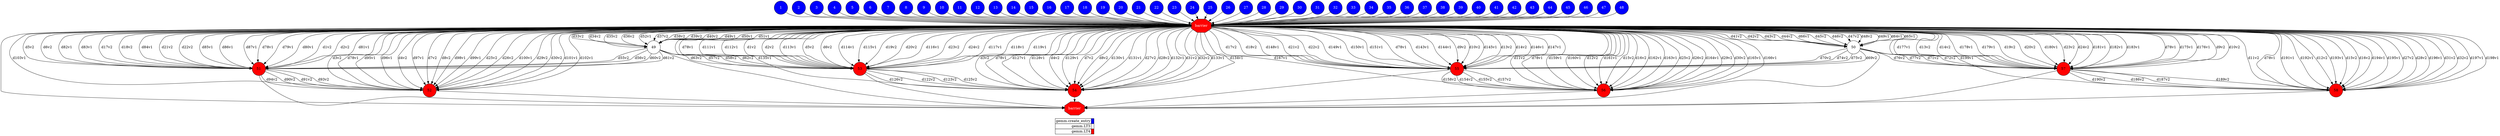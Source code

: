 digraph {
  rankdir=TB;
  labeljust="l";
  subgraph dependence_graph {
    ranksep=0.20;
    node[height=0.75];

1[shape=circle, style=filled fillcolor="#0000ff" fontcolor="#ffffff"];
2[shape=circle, style=filled fillcolor="#0000ff" fontcolor="#ffffff"];
3[shape=circle, style=filled fillcolor="#0000ff" fontcolor="#ffffff"];
4[shape=circle, style=filled fillcolor="#0000ff" fontcolor="#ffffff"];
5[shape=circle, style=filled fillcolor="#0000ff" fontcolor="#ffffff"];
6[shape=circle, style=filled fillcolor="#0000ff" fontcolor="#ffffff"];
7[shape=circle, style=filled fillcolor="#0000ff" fontcolor="#ffffff"];
8[shape=circle, style=filled fillcolor="#0000ff" fontcolor="#ffffff"];
9[shape=circle, style=filled fillcolor="#0000ff" fontcolor="#ffffff"];
10[shape=circle, style=filled fillcolor="#0000ff" fontcolor="#ffffff"];
11[shape=circle, style=filled fillcolor="#0000ff" fontcolor="#ffffff"];
12[shape=circle, style=filled fillcolor="#0000ff" fontcolor="#ffffff"];
13[shape=circle, style=filled fillcolor="#0000ff" fontcolor="#ffffff"];
14[shape=circle, style=filled fillcolor="#0000ff" fontcolor="#ffffff"];
15[shape=circle, style=filled fillcolor="#0000ff" fontcolor="#ffffff"];
16[shape=circle, style=filled fillcolor="#0000ff" fontcolor="#ffffff"];
17[shape=circle, style=filled fillcolor="#0000ff" fontcolor="#ffffff"];
18[shape=circle, style=filled fillcolor="#0000ff" fontcolor="#ffffff"];
19[shape=circle, style=filled fillcolor="#0000ff" fontcolor="#ffffff"];
20[shape=circle, style=filled fillcolor="#0000ff" fontcolor="#ffffff"];
21[shape=circle, style=filled fillcolor="#0000ff" fontcolor="#ffffff"];
22[shape=circle, style=filled fillcolor="#0000ff" fontcolor="#ffffff"];
23[shape=circle, style=filled fillcolor="#0000ff" fontcolor="#ffffff"];
24[shape=circle, style=filled fillcolor="#0000ff" fontcolor="#ffffff"];
25[shape=circle, style=filled fillcolor="#0000ff" fontcolor="#ffffff"];
26[shape=circle, style=filled fillcolor="#0000ff" fontcolor="#ffffff"];
27[shape=circle, style=filled fillcolor="#0000ff" fontcolor="#ffffff"];
28[shape=circle, style=filled fillcolor="#0000ff" fontcolor="#ffffff"];
29[shape=circle, style=filled fillcolor="#0000ff" fontcolor="#ffffff"];
30[shape=circle, style=filled fillcolor="#0000ff" fontcolor="#ffffff"];
31[shape=circle, style=filled fillcolor="#0000ff" fontcolor="#ffffff"];
32[shape=circle, style=filled fillcolor="#0000ff" fontcolor="#ffffff"];
33[shape=circle, style=filled fillcolor="#0000ff" fontcolor="#ffffff"];
34[shape=circle, style=filled fillcolor="#0000ff" fontcolor="#ffffff"];
35[shape=circle, style=filled fillcolor="#0000ff" fontcolor="#ffffff"];
36[shape=circle, style=filled fillcolor="#0000ff" fontcolor="#ffffff"];
37[shape=circle, style=filled fillcolor="#0000ff" fontcolor="#ffffff"];
38[shape=circle, style=filled fillcolor="#0000ff" fontcolor="#ffffff"];
39[shape=circle, style=filled fillcolor="#0000ff" fontcolor="#ffffff"];
40[shape=circle, style=filled fillcolor="#0000ff" fontcolor="#ffffff"];
41[shape=circle, style=filled fillcolor="#0000ff" fontcolor="#ffffff"];
42[shape=circle, style=filled fillcolor="#0000ff" fontcolor="#ffffff"];
43[shape=circle, style=filled fillcolor="#0000ff" fontcolor="#ffffff"];
44[shape=circle, style=filled fillcolor="#0000ff" fontcolor="#ffffff"];
45[shape=circle, style=filled fillcolor="#0000ff" fontcolor="#ffffff"];
46[shape=circle, style=filled fillcolor="#0000ff" fontcolor="#ffffff"];
47[shape=circle, style=filled fillcolor="#0000ff" fontcolor="#ffffff"];
48[shape=circle, style=filled fillcolor="#0000ff" fontcolor="#ffffff"];
Synchro1[label="barrier", shape=octagon, style=filled fillcolor="#ff0000" fontcolor="#FFFFFF"];
12 -> Synchro1;
4 -> Synchro1;
47 -> Synchro1;
2 -> Synchro1;
9 -> Synchro1;
20 -> Synchro1;
46 -> Synchro1;
33 -> Synchro1;
14 -> Synchro1;
1 -> Synchro1;
15 -> Synchro1;
32 -> Synchro1;
8 -> Synchro1;
31 -> Synchro1;
48 -> Synchro1;
7 -> Synchro1;
10 -> Synchro1;
11 -> Synchro1;
21 -> Synchro1;
45 -> Synchro1;
25 -> Synchro1;
38 -> Synchro1;
5 -> Synchro1;
17 -> Synchro1;
30 -> Synchro1;
35 -> Synchro1;
34 -> Synchro1;
16 -> Synchro1;
23 -> Synchro1;
28 -> Synchro1;
18 -> Synchro1;
19 -> Synchro1;
36 -> Synchro1;
13 -> Synchro1;
26 -> Synchro1;
37 -> Synchro1;
29 -> Synchro1;
22 -> Synchro1;
27 -> Synchro1;
6 -> Synchro1;
3 -> Synchro1;
41 -> Synchro1;
24 -> Synchro1;
42 -> Synchro1;
44 -> Synchro1;
39 -> Synchro1;
43 -> Synchro1;
40 -> Synchro1;
49[shape=circle, style=filled fillcolor="#ffffff" fontcolor="#000000"];
Synchro1 -> 49[ label="d49v1" ];
Synchro1 -> 49[ label="d50v1" ];
Synchro1 -> 49[ label="d51v1" ];
Synchro1 -> 49[ label="d33v2" ];
Synchro1 -> 49[ label="d34v2" ];
Synchro1 -> 49[ label="d35v2" ];
Synchro1 -> 49[ label="d36v2" ];
Synchro1 -> 49[ label="d52v1" ];
Synchro1 -> 49[ label="d37v2" ];
Synchro1 -> 49[ label="d38v2" ];
Synchro1 -> 49[ label="d39v2" ];
Synchro1 -> 49[ label="d40v2" ];
50[shape=circle, style=filled fillcolor="#ffffff" fontcolor="#000000"];
Synchro1 -> 50[ label="d49v1" ];
Synchro1 -> 50[ label="d64v1" ];
Synchro1 -> 50[ label="d65v1" ];
Synchro1 -> 50[ label="d41v2" ];
Synchro1 -> 50[ label="d42v2" ];
Synchro1 -> 50[ label="d43v2" ];
Synchro1 -> 50[ label="d44v2" ];
Synchro1 -> 50[ label="d66v1" ];
Synchro1 -> 50[ label="d45v2" ];
Synchro1 -> 50[ label="d46v2" ];
Synchro1 -> 50[ label="d47v2" ];
Synchro1 -> 50[ label="d48v2" ];
51[shape=circle, style=filled fillcolor="#ff0000" fontcolor="#000000"];
Synchro1 -> 51[ label="d78v1" ];
Synchro1 -> 51[ label="d79v1" ];
Synchro1 -> 51[ label="d80v1" ];
Synchro1 -> 51[ label="d1v2" ];
Synchro1 -> 51[ label="d2v2" ];
Synchro1 -> 51[ label="d81v1" ];
Synchro1 -> 51[ label="d5v2" ];
Synchro1 -> 51[ label="d6v2" ];
Synchro1 -> 51[ label="d82v1" ];
Synchro1 -> 51[ label="d83v1" ];
Synchro1 -> 51[ label="d17v2" ];
Synchro1 -> 51[ label="d18v2" ];
Synchro1 -> 51[ label="d84v1" ];
Synchro1 -> 51[ label="d21v2" ];
Synchro1 -> 51[ label="d22v2" ];
Synchro1 -> 51[ label="d85v1" ];
Synchro1 -> 51[ label="d86v1" ];
49 -> 51[ label="d55v2" ];
49 -> 51[ label="d56v2" ];
Synchro1 -> 51[ label="d87v1" ];
49 -> 51[ label="d60v2" ];
49 -> 51[ label="d61v2" ];
52[shape=circle, style=filled fillcolor="#ff0000" fontcolor="#000000"];
Synchro1 -> 52[ label="d78v1" ];
Synchro1 -> 52[ label="d95v1" ];
Synchro1 -> 52[ label="d96v1" ];
Synchro1 -> 52[ label="d3v2" ];
Synchro1 -> 52[ label="d4v2" ];
Synchro1 -> 52[ label="d97v1" ];
Synchro1 -> 52[ label="d7v2" ];
Synchro1 -> 52[ label="d8v2" ];
Synchro1 -> 52[ label="d98v1" ];
Synchro1 -> 52[ label="d99v1" ];
Synchro1 -> 52[ label="d25v2" ];
Synchro1 -> 52[ label="d26v2" ];
Synchro1 -> 52[ label="d100v1" ];
Synchro1 -> 52[ label="d29v2" ];
Synchro1 -> 52[ label="d30v2" ];
Synchro1 -> 52[ label="d101v1" ];
Synchro1 -> 52[ label="d102v1" ];
51 -> 52[ label="d90v2" ];
51 -> 52[ label="d91v2" ];
Synchro1 -> 52[ label="d103v1" ];
51 -> 52[ label="d93v2" ];
51 -> 52[ label="d94v2" ];
53[shape=circle, style=filled fillcolor="#ff0000" fontcolor="#000000"];
Synchro1 -> 53[ label="d78v1" ];
Synchro1 -> 53[ label="d111v1" ];
Synchro1 -> 53[ label="d112v1" ];
Synchro1 -> 53[ label="d1v2" ];
Synchro1 -> 53[ label="d2v2" ];
Synchro1 -> 53[ label="d113v1" ];
Synchro1 -> 53[ label="d5v2" ];
Synchro1 -> 53[ label="d6v2" ];
Synchro1 -> 53[ label="d114v1" ];
Synchro1 -> 53[ label="d115v1" ];
Synchro1 -> 53[ label="d19v2" ];
Synchro1 -> 53[ label="d20v2" ];
Synchro1 -> 53[ label="d116v1" ];
Synchro1 -> 53[ label="d23v2" ];
Synchro1 -> 53[ label="d24v2" ];
Synchro1 -> 53[ label="d117v1" ];
Synchro1 -> 53[ label="d118v1" ];
49 -> 53[ label="d57v2" ];
49 -> 53[ label="d58v2" ];
Synchro1 -> 53[ label="d119v1" ];
49 -> 53[ label="d62v2" ];
49 -> 53[ label="d63v2" ];
54[shape=circle, style=filled fillcolor="#ff0000" fontcolor="#000000"];
Synchro1 -> 54[ label="d78v1" ];
Synchro1 -> 54[ label="d127v1" ];
Synchro1 -> 54[ label="d128v1" ];
Synchro1 -> 54[ label="d3v2" ];
Synchro1 -> 54[ label="d4v2" ];
Synchro1 -> 54[ label="d129v1" ];
Synchro1 -> 54[ label="d7v2" ];
Synchro1 -> 54[ label="d8v2" ];
Synchro1 -> 54[ label="d130v1" ];
Synchro1 -> 54[ label="d131v1" ];
Synchro1 -> 54[ label="d27v2" ];
Synchro1 -> 54[ label="d28v2" ];
Synchro1 -> 54[ label="d132v1" ];
Synchro1 -> 54[ label="d31v2" ];
Synchro1 -> 54[ label="d32v2" ];
Synchro1 -> 54[ label="d133v1" ];
Synchro1 -> 54[ label="d134v1" ];
53 -> 54[ label="d122v2" ];
53 -> 54[ label="d123v2" ];
Synchro1 -> 54[ label="d135v1" ];
53 -> 54[ label="d125v2" ];
53 -> 54[ label="d126v2" ];
55[shape=circle, style=filled fillcolor="#ff0000" fontcolor="#000000"];
Synchro1 -> 55[ label="d78v1" ];
Synchro1 -> 55[ label="d143v1" ];
Synchro1 -> 55[ label="d144v1" ];
Synchro1 -> 55[ label="d9v2" ];
Synchro1 -> 55[ label="d10v2" ];
Synchro1 -> 55[ label="d145v1" ];
Synchro1 -> 55[ label="d13v2" ];
Synchro1 -> 55[ label="d14v2" ];
Synchro1 -> 55[ label="d146v1" ];
Synchro1 -> 55[ label="d147v1" ];
Synchro1 -> 55[ label="d17v2" ];
Synchro1 -> 55[ label="d18v2" ];
Synchro1 -> 55[ label="d148v1" ];
Synchro1 -> 55[ label="d21v2" ];
Synchro1 -> 55[ label="d22v2" ];
Synchro1 -> 55[ label="d149v1" ];
Synchro1 -> 55[ label="d150v1" ];
50 -> 55[ label="d69v2" ];
50 -> 55[ label="d70v2" ];
Synchro1 -> 55[ label="d151v1" ];
50 -> 55[ label="d74v2" ];
50 -> 55[ label="d75v2" ];
56[shape=circle, style=filled fillcolor="#ff0000" fontcolor="#000000"];
Synchro1 -> 56[ label="d78v1" ];
Synchro1 -> 56[ label="d159v1" ];
Synchro1 -> 56[ label="d160v1" ];
Synchro1 -> 56[ label="d11v2" ];
Synchro1 -> 56[ label="d12v2" ];
Synchro1 -> 56[ label="d161v1" ];
Synchro1 -> 56[ label="d15v2" ];
Synchro1 -> 56[ label="d16v2" ];
Synchro1 -> 56[ label="d162v1" ];
Synchro1 -> 56[ label="d163v1" ];
Synchro1 -> 56[ label="d25v2" ];
Synchro1 -> 56[ label="d26v2" ];
Synchro1 -> 56[ label="d164v1" ];
Synchro1 -> 56[ label="d29v2" ];
Synchro1 -> 56[ label="d30v2" ];
Synchro1 -> 56[ label="d165v1" ];
Synchro1 -> 56[ label="d166v1" ];
55 -> 56[ label="d154v2" ];
55 -> 56[ label="d155v2" ];
Synchro1 -> 56[ label="d167v1" ];
55 -> 56[ label="d157v2" ];
55 -> 56[ label="d158v2" ];
57[shape=circle, style=filled fillcolor="#ff0000" fontcolor="#000000"];
Synchro1 -> 57[ label="d78v1" ];
Synchro1 -> 57[ label="d175v1" ];
Synchro1 -> 57[ label="d176v1" ];
Synchro1 -> 57[ label="d9v2" ];
Synchro1 -> 57[ label="d10v2" ];
Synchro1 -> 57[ label="d177v1" ];
Synchro1 -> 57[ label="d13v2" ];
Synchro1 -> 57[ label="d14v2" ];
Synchro1 -> 57[ label="d178v1" ];
Synchro1 -> 57[ label="d179v1" ];
Synchro1 -> 57[ label="d19v2" ];
Synchro1 -> 57[ label="d20v2" ];
Synchro1 -> 57[ label="d180v1" ];
Synchro1 -> 57[ label="d23v2" ];
Synchro1 -> 57[ label="d24v2" ];
Synchro1 -> 57[ label="d181v1" ];
Synchro1 -> 57[ label="d182v1" ];
50 -> 57[ label="d71v2" ];
50 -> 57[ label="d72v2" ];
Synchro1 -> 57[ label="d183v1" ];
50 -> 57[ label="d76v2" ];
50 -> 57[ label="d77v2" ];
58[shape=circle, style=filled fillcolor="#ff0000" fontcolor="#000000"];
Synchro1 -> 58[ label="d78v1" ];
Synchro1 -> 58[ label="d191v1" ];
Synchro1 -> 58[ label="d192v1" ];
Synchro1 -> 58[ label="d11v2" ];
Synchro1 -> 58[ label="d12v2" ];
Synchro1 -> 58[ label="d193v1" ];
Synchro1 -> 58[ label="d15v2" ];
Synchro1 -> 58[ label="d16v2" ];
Synchro1 -> 58[ label="d194v1" ];
Synchro1 -> 58[ label="d195v1" ];
Synchro1 -> 58[ label="d27v2" ];
Synchro1 -> 58[ label="d28v2" ];
Synchro1 -> 58[ label="d196v1" ];
Synchro1 -> 58[ label="d31v2" ];
Synchro1 -> 58[ label="d32v2" ];
Synchro1 -> 58[ label="d197v1" ];
Synchro1 -> 58[ label="d198v1" ];
57 -> 58[ label="d186v2" ];
57 -> 58[ label="d187v2" ];
Synchro1 -> 58[ label="d199v1" ];
57 -> 58[ label="d189v2" ];
57 -> 58[ label="d190v2" ];
Synchro2[label="barrier", shape=octagon, style=filled fillcolor="#ff0000" fontcolor="#FFFFFF"];
Synchro1 -> Synchro2;
57 -> Synchro2;
52 -> Synchro2;
54 -> Synchro2;
53 -> Synchro2;
56 -> Synchro2;
49 -> Synchro2;
50 -> Synchro2;
55 -> Synchro2;
58 -> Synchro2;
51 -> Synchro2;  }
  subgraph legend {
    rank=sink;
    node [shape=plaintext, height=0.75];
    ranksep=0.20;
    label = "Legend";
    key [label=<
      <table border="0" cellpadding="2" cellspacing="0" cellborder="1">
<tr>
<td align="right">gemm.create_entry</td>
<td bgcolor="#0000ff">&nbsp;</td>
</tr>
<tr>
<td align="right">gemm.LT3</td>
<td bgcolor="#ffffff">&nbsp;</td>
</tr>
<tr>
<td align="right">gemm.LT4</td>
<td bgcolor="#ff0000">&nbsp;</td>
</tr>
      </table>
    >]
  }
}
